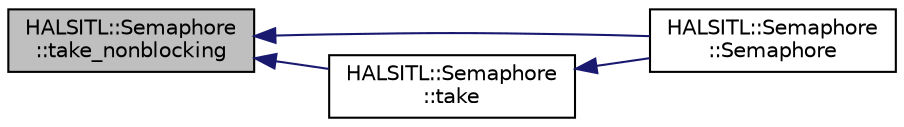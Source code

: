 digraph "HALSITL::Semaphore::take_nonblocking"
{
 // INTERACTIVE_SVG=YES
  edge [fontname="Helvetica",fontsize="10",labelfontname="Helvetica",labelfontsize="10"];
  node [fontname="Helvetica",fontsize="10",shape=record];
  rankdir="LR";
  Node1 [label="HALSITL::Semaphore\l::take_nonblocking",height=0.2,width=0.4,color="black", fillcolor="grey75", style="filled", fontcolor="black"];
  Node1 -> Node2 [dir="back",color="midnightblue",fontsize="10",style="solid",fontname="Helvetica"];
  Node2 [label="HALSITL::Semaphore\l::Semaphore",height=0.2,width=0.4,color="black", fillcolor="white", style="filled",URL="$classHALSITL_1_1Semaphore.html#a32c0ebdf8b6915dbeba1164e7193653e"];
  Node1 -> Node3 [dir="back",color="midnightblue",fontsize="10",style="solid",fontname="Helvetica"];
  Node3 [label="HALSITL::Semaphore\l::take",height=0.2,width=0.4,color="black", fillcolor="white", style="filled",URL="$classHALSITL_1_1Semaphore.html#afc4c8706abb7e68aa4001ea372dc614e"];
  Node3 -> Node2 [dir="back",color="midnightblue",fontsize="10",style="solid",fontname="Helvetica"];
}
